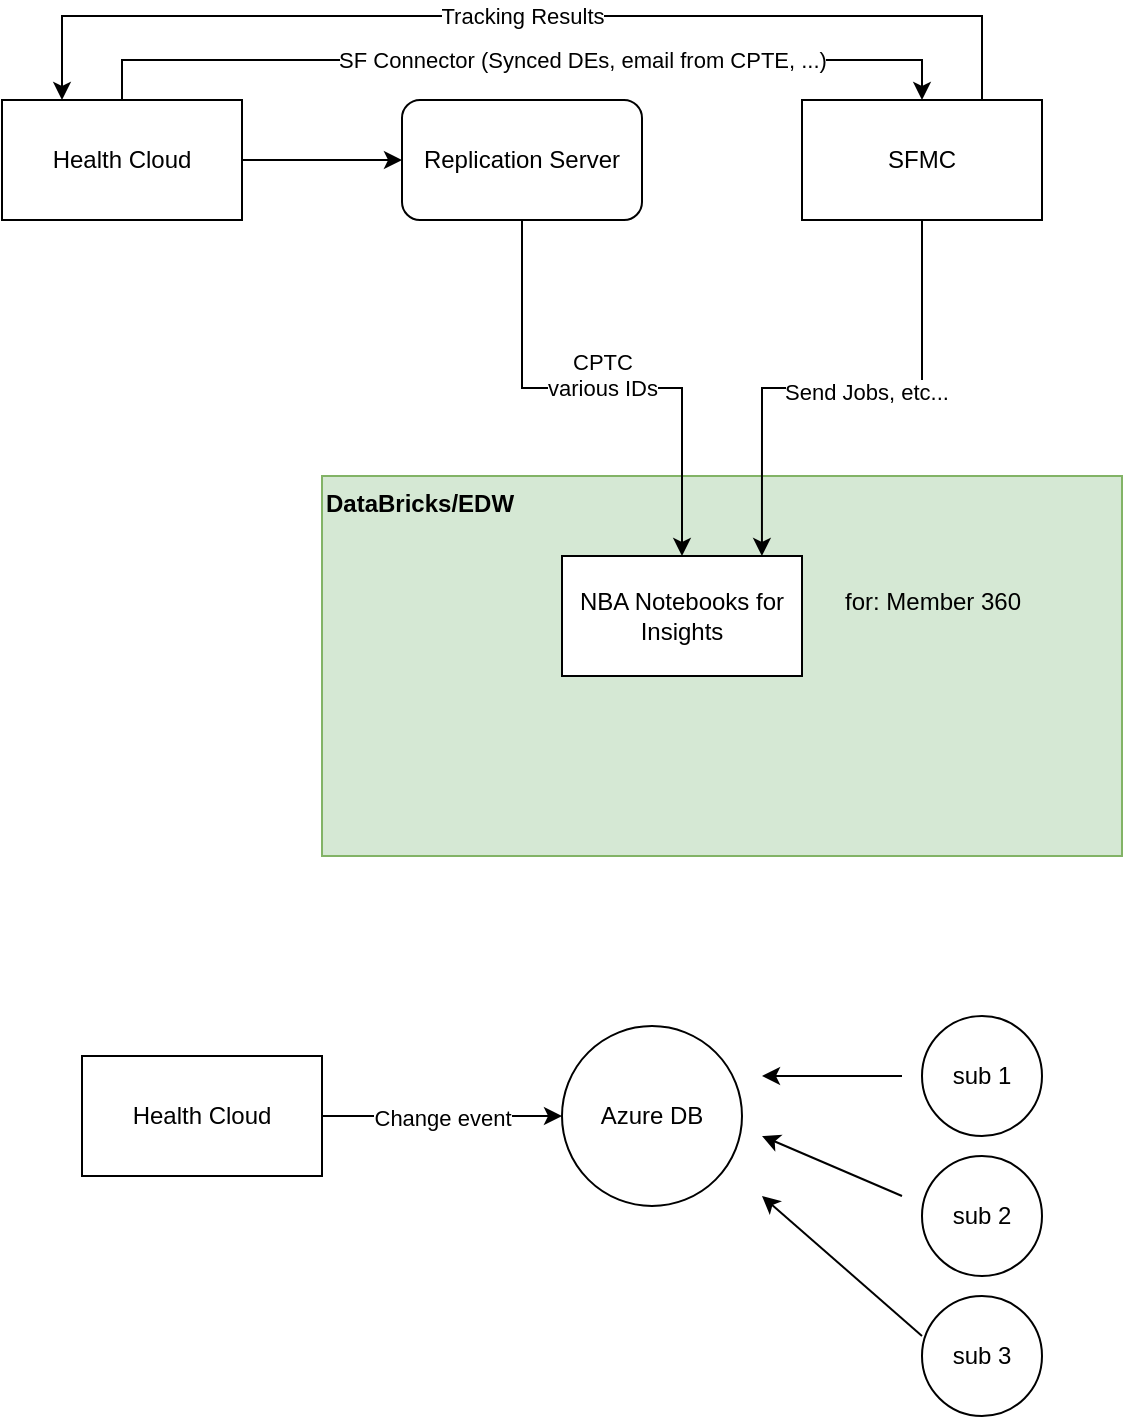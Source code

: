 <mxfile version="24.7.17">
  <diagram name="Page-1" id="TZDjg3wCIWN9D9EsDa0Y">
    <mxGraphModel dx="989" dy="597" grid="1" gridSize="10" guides="1" tooltips="1" connect="1" arrows="1" fold="1" page="1" pageScale="1" pageWidth="850" pageHeight="1100" math="0" shadow="0">
      <root>
        <mxCell id="0" />
        <mxCell id="1" parent="0" />
        <mxCell id="qghRwh2mUdKx6PaaZs1y-23" value="DataBricks/EDW" style="whiteSpace=wrap;html=1;align=left;verticalAlign=top;fontStyle=1;fillColor=#d5e8d4;strokeColor=#82b366;" vertex="1" parent="1">
          <mxGeometry x="200" y="250" width="400" height="190" as="geometry" />
        </mxCell>
        <mxCell id="qghRwh2mUdKx6PaaZs1y-4" value="" style="edgeStyle=orthogonalEdgeStyle;rounded=0;orthogonalLoop=1;jettySize=auto;html=1;" edge="1" parent="1" source="qghRwh2mUdKx6PaaZs1y-1" target="qghRwh2mUdKx6PaaZs1y-3">
          <mxGeometry relative="1" as="geometry" />
        </mxCell>
        <mxCell id="qghRwh2mUdKx6PaaZs1y-26" value="SF Connector (Synced DEs, email from CPTE, ...)" style="edgeStyle=orthogonalEdgeStyle;rounded=0;orthogonalLoop=1;jettySize=auto;html=1;entryX=0.5;entryY=0;entryDx=0;entryDy=0;" edge="1" parent="1" source="qghRwh2mUdKx6PaaZs1y-1" target="qghRwh2mUdKx6PaaZs1y-5">
          <mxGeometry x="0.135" relative="1" as="geometry">
            <Array as="points">
              <mxPoint x="100" y="42" />
              <mxPoint x="500" y="42" />
            </Array>
            <mxPoint as="offset" />
          </mxGeometry>
        </mxCell>
        <mxCell id="qghRwh2mUdKx6PaaZs1y-1" value="Health Cloud" style="whiteSpace=wrap;html=1;" vertex="1" parent="1">
          <mxGeometry x="40" y="62" width="120" height="60" as="geometry" />
        </mxCell>
        <mxCell id="qghRwh2mUdKx6PaaZs1y-21" value="CPTC&lt;div&gt;&lt;div&gt;various IDs&lt;/div&gt;&lt;div&gt;&lt;br&gt;&lt;/div&gt;&lt;/div&gt;" style="edgeStyle=orthogonalEdgeStyle;rounded=0;orthogonalLoop=1;jettySize=auto;html=1;" edge="1" parent="1" source="qghRwh2mUdKx6PaaZs1y-3" target="qghRwh2mUdKx6PaaZs1y-19">
          <mxGeometry x="0.001" relative="1" as="geometry">
            <mxPoint as="offset" />
          </mxGeometry>
        </mxCell>
        <mxCell id="qghRwh2mUdKx6PaaZs1y-3" value="Replication Server" style="whiteSpace=wrap;html=1;rounded=1;" vertex="1" parent="1">
          <mxGeometry x="240" y="62" width="120" height="60" as="geometry" />
        </mxCell>
        <mxCell id="qghRwh2mUdKx6PaaZs1y-27" value="Tracking Results" style="edgeStyle=orthogonalEdgeStyle;rounded=0;orthogonalLoop=1;jettySize=auto;html=1;exitX=0.75;exitY=0;exitDx=0;exitDy=0;entryX=0.25;entryY=0;entryDx=0;entryDy=0;" edge="1" parent="1" source="qghRwh2mUdKx6PaaZs1y-5" target="qghRwh2mUdKx6PaaZs1y-1">
          <mxGeometry relative="1" as="geometry">
            <Array as="points">
              <mxPoint x="530" y="20" />
              <mxPoint x="70" y="20" />
            </Array>
          </mxGeometry>
        </mxCell>
        <mxCell id="qghRwh2mUdKx6PaaZs1y-5" value="SFMC" style="whiteSpace=wrap;html=1;" vertex="1" parent="1">
          <mxGeometry x="440" y="62" width="120" height="60" as="geometry" />
        </mxCell>
        <mxCell id="qghRwh2mUdKx6PaaZs1y-8" value="Change event" style="edgeStyle=orthogonalEdgeStyle;rounded=0;orthogonalLoop=1;jettySize=auto;html=1;" edge="1" parent="1" source="qghRwh2mUdKx6PaaZs1y-7">
          <mxGeometry relative="1" as="geometry">
            <mxPoint x="320" y="570" as="targetPoint" />
          </mxGeometry>
        </mxCell>
        <mxCell id="qghRwh2mUdKx6PaaZs1y-7" value="Health Cloud" style="whiteSpace=wrap;html=1;" vertex="1" parent="1">
          <mxGeometry x="80" y="540" width="120" height="60" as="geometry" />
        </mxCell>
        <mxCell id="qghRwh2mUdKx6PaaZs1y-9" value="&lt;div&gt;&lt;span style=&quot;background-color: initial;&quot;&gt;Azure DB&lt;/span&gt;&lt;/div&gt;" style="ellipse;whiteSpace=wrap;html=1;aspect=fixed;" vertex="1" parent="1">
          <mxGeometry x="320" y="525" width="90" height="90" as="geometry" />
        </mxCell>
        <mxCell id="qghRwh2mUdKx6PaaZs1y-10" value="sub 1" style="ellipse;whiteSpace=wrap;html=1;aspect=fixed;" vertex="1" parent="1">
          <mxGeometry x="500" y="520" width="60" height="60" as="geometry" />
        </mxCell>
        <mxCell id="qghRwh2mUdKx6PaaZs1y-11" value="sub 2" style="ellipse;whiteSpace=wrap;html=1;aspect=fixed;" vertex="1" parent="1">
          <mxGeometry x="500" y="590" width="60" height="60" as="geometry" />
        </mxCell>
        <mxCell id="qghRwh2mUdKx6PaaZs1y-12" value="sub 3" style="ellipse;whiteSpace=wrap;html=1;aspect=fixed;" vertex="1" parent="1">
          <mxGeometry x="500" y="660" width="60" height="60" as="geometry" />
        </mxCell>
        <mxCell id="qghRwh2mUdKx6PaaZs1y-16" value="" style="endArrow=classic;html=1;rounded=0;" edge="1" parent="1">
          <mxGeometry width="50" height="50" relative="1" as="geometry">
            <mxPoint x="500" y="680" as="sourcePoint" />
            <mxPoint x="420" y="610" as="targetPoint" />
          </mxGeometry>
        </mxCell>
        <mxCell id="qghRwh2mUdKx6PaaZs1y-17" value="" style="endArrow=classic;html=1;rounded=0;" edge="1" parent="1">
          <mxGeometry width="50" height="50" relative="1" as="geometry">
            <mxPoint x="490" y="610" as="sourcePoint" />
            <mxPoint x="420" y="580" as="targetPoint" />
          </mxGeometry>
        </mxCell>
        <mxCell id="qghRwh2mUdKx6PaaZs1y-18" value="" style="endArrow=classic;html=1;rounded=0;" edge="1" parent="1">
          <mxGeometry width="50" height="50" relative="1" as="geometry">
            <mxPoint x="490" y="550" as="sourcePoint" />
            <mxPoint x="420" y="550" as="targetPoint" />
          </mxGeometry>
        </mxCell>
        <mxCell id="qghRwh2mUdKx6PaaZs1y-19" value="NBA Notebooks for Insights" style="whiteSpace=wrap;html=1;" vertex="1" parent="1">
          <mxGeometry x="320" y="290" width="120" height="60" as="geometry" />
        </mxCell>
        <mxCell id="qghRwh2mUdKx6PaaZs1y-20" style="edgeStyle=orthogonalEdgeStyle;rounded=0;orthogonalLoop=1;jettySize=auto;html=1;entryX=0.833;entryY=0;entryDx=0;entryDy=0;entryPerimeter=0;" edge="1" parent="1" source="qghRwh2mUdKx6PaaZs1y-5" target="qghRwh2mUdKx6PaaZs1y-19">
          <mxGeometry relative="1" as="geometry" />
        </mxCell>
        <mxCell id="qghRwh2mUdKx6PaaZs1y-24" value="Send Jobs, etc..." style="edgeLabel;html=1;align=center;verticalAlign=middle;resizable=0;points=[];" vertex="1" connectable="0" parent="qghRwh2mUdKx6PaaZs1y-20">
          <mxGeometry x="-0.092" y="2" relative="1" as="geometry">
            <mxPoint as="offset" />
          </mxGeometry>
        </mxCell>
        <mxCell id="qghRwh2mUdKx6PaaZs1y-22" value="for: Member 360&lt;div&gt;&lt;br&gt;&lt;/div&gt;" style="text;html=1;align=center;verticalAlign=middle;resizable=0;points=[];autosize=1;strokeColor=none;fillColor=none;" vertex="1" parent="1">
          <mxGeometry x="450" y="300" width="110" height="40" as="geometry" />
        </mxCell>
      </root>
    </mxGraphModel>
  </diagram>
</mxfile>
